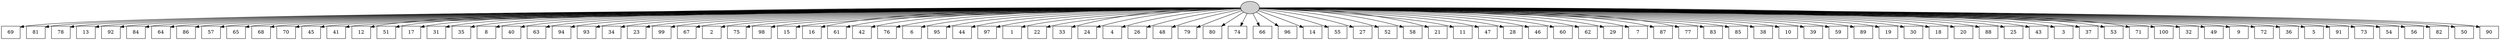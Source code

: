 digraph G {
0[style=filled, fillcolor=grey82, label=""];
1[shape=box,style=filled, fillcolor=white,label="69\n"];
2[shape=box,style=filled, fillcolor=white,label="81\n"];
3[shape=box,style=filled, fillcolor=white,label="78\n"];
4[shape=box,style=filled, fillcolor=white,label="13\n"];
5[shape=box,style=filled, fillcolor=white,label="92\n"];
6[shape=box,style=filled, fillcolor=white,label="84\n"];
7[shape=box,style=filled, fillcolor=white,label="64\n"];
8[shape=box,style=filled, fillcolor=white,label="86\n"];
9[shape=box,style=filled, fillcolor=white,label="57\n"];
10[shape=box,style=filled, fillcolor=white,label="65\n"];
11[shape=box,style=filled, fillcolor=white,label="68\n"];
12[shape=box,style=filled, fillcolor=white,label="70\n"];
13[shape=box,style=filled, fillcolor=white,label="45\n"];
14[shape=box,style=filled, fillcolor=white,label="41\n"];
15[shape=box,style=filled, fillcolor=white,label="12\n"];
16[shape=box,style=filled, fillcolor=white,label="51\n"];
17[shape=box,style=filled, fillcolor=white,label="17\n"];
18[shape=box,style=filled, fillcolor=white,label="31\n"];
19[shape=box,style=filled, fillcolor=white,label="35\n"];
20[shape=box,style=filled, fillcolor=white,label="8\n"];
21[shape=box,style=filled, fillcolor=white,label="40\n"];
22[shape=box,style=filled, fillcolor=white,label="63\n"];
23[shape=box,style=filled, fillcolor=white,label="94\n"];
24[shape=box,style=filled, fillcolor=white,label="93\n"];
25[shape=box,style=filled, fillcolor=white,label="34\n"];
26[shape=box,style=filled, fillcolor=white,label="23\n"];
27[shape=box,style=filled, fillcolor=white,label="99\n"];
28[shape=box,style=filled, fillcolor=white,label="67\n"];
29[shape=box,style=filled, fillcolor=white,label="2\n"];
30[shape=box,style=filled, fillcolor=white,label="75\n"];
31[shape=box,style=filled, fillcolor=white,label="98\n"];
32[shape=box,style=filled, fillcolor=white,label="15\n"];
33[shape=box,style=filled, fillcolor=white,label="16\n"];
34[shape=box,style=filled, fillcolor=white,label="61\n"];
35[shape=box,style=filled, fillcolor=white,label="42\n"];
36[shape=box,style=filled, fillcolor=white,label="76\n"];
37[shape=box,style=filled, fillcolor=white,label="6\n"];
38[shape=box,style=filled, fillcolor=white,label="95\n"];
39[shape=box,style=filled, fillcolor=white,label="44\n"];
40[shape=box,style=filled, fillcolor=white,label="97\n"];
41[shape=box,style=filled, fillcolor=white,label="1\n"];
42[shape=box,style=filled, fillcolor=white,label="22\n"];
43[shape=box,style=filled, fillcolor=white,label="33\n"];
44[shape=box,style=filled, fillcolor=white,label="24\n"];
45[shape=box,style=filled, fillcolor=white,label="4\n"];
46[shape=box,style=filled, fillcolor=white,label="26\n"];
47[shape=box,style=filled, fillcolor=white,label="48\n"];
48[shape=box,style=filled, fillcolor=white,label="79\n"];
49[shape=box,style=filled, fillcolor=white,label="80\n"];
50[shape=box,style=filled, fillcolor=white,label="74\n"];
51[shape=box,style=filled, fillcolor=white,label="66\n"];
52[shape=box,style=filled, fillcolor=white,label="96\n"];
53[shape=box,style=filled, fillcolor=white,label="14\n"];
54[shape=box,style=filled, fillcolor=white,label="55\n"];
55[shape=box,style=filled, fillcolor=white,label="27\n"];
56[shape=box,style=filled, fillcolor=white,label="52\n"];
57[shape=box,style=filled, fillcolor=white,label="58\n"];
58[shape=box,style=filled, fillcolor=white,label="21\n"];
59[shape=box,style=filled, fillcolor=white,label="11\n"];
60[shape=box,style=filled, fillcolor=white,label="47\n"];
61[shape=box,style=filled, fillcolor=white,label="28\n"];
62[shape=box,style=filled, fillcolor=white,label="46\n"];
63[shape=box,style=filled, fillcolor=white,label="60\n"];
64[shape=box,style=filled, fillcolor=white,label="62\n"];
65[shape=box,style=filled, fillcolor=white,label="29\n"];
66[shape=box,style=filled, fillcolor=white,label="7\n"];
67[shape=box,style=filled, fillcolor=white,label="87\n"];
68[shape=box,style=filled, fillcolor=white,label="77\n"];
69[shape=box,style=filled, fillcolor=white,label="83\n"];
70[shape=box,style=filled, fillcolor=white,label="85\n"];
71[shape=box,style=filled, fillcolor=white,label="38\n"];
72[shape=box,style=filled, fillcolor=white,label="10\n"];
73[shape=box,style=filled, fillcolor=white,label="39\n"];
74[shape=box,style=filled, fillcolor=white,label="59\n"];
75[shape=box,style=filled, fillcolor=white,label="89\n"];
76[shape=box,style=filled, fillcolor=white,label="19\n"];
77[shape=box,style=filled, fillcolor=white,label="30\n"];
78[shape=box,style=filled, fillcolor=white,label="18\n"];
79[shape=box,style=filled, fillcolor=white,label="20\n"];
80[shape=box,style=filled, fillcolor=white,label="88\n"];
81[shape=box,style=filled, fillcolor=white,label="25\n"];
82[shape=box,style=filled, fillcolor=white,label="43\n"];
83[shape=box,style=filled, fillcolor=white,label="3\n"];
84[shape=box,style=filled, fillcolor=white,label="37\n"];
85[shape=box,style=filled, fillcolor=white,label="53\n"];
86[shape=box,style=filled, fillcolor=white,label="71\n"];
87[shape=box,style=filled, fillcolor=white,label="100\n"];
88[shape=box,style=filled, fillcolor=white,label="32\n"];
89[shape=box,style=filled, fillcolor=white,label="49\n"];
90[shape=box,style=filled, fillcolor=white,label="9\n"];
91[shape=box,style=filled, fillcolor=white,label="72\n"];
92[shape=box,style=filled, fillcolor=white,label="36\n"];
93[shape=box,style=filled, fillcolor=white,label="5\n"];
94[shape=box,style=filled, fillcolor=white,label="91\n"];
95[shape=box,style=filled, fillcolor=white,label="73\n"];
96[shape=box,style=filled, fillcolor=white,label="54\n"];
97[shape=box,style=filled, fillcolor=white,label="56\n"];
98[shape=box,style=filled, fillcolor=white,label="82\n"];
99[shape=box,style=filled, fillcolor=white,label="50\n"];
100[shape=box,style=filled, fillcolor=white,label="90\n"];
0->1 ;
0->2 ;
0->3 ;
0->4 ;
0->5 ;
0->6 ;
0->7 ;
0->8 ;
0->9 ;
0->10 ;
0->11 ;
0->12 ;
0->13 ;
0->14 ;
0->15 ;
0->16 ;
0->17 ;
0->18 ;
0->19 ;
0->20 ;
0->21 ;
0->22 ;
0->23 ;
0->24 ;
0->25 ;
0->26 ;
0->27 ;
0->28 ;
0->29 ;
0->30 ;
0->31 ;
0->32 ;
0->33 ;
0->34 ;
0->35 ;
0->36 ;
0->37 ;
0->38 ;
0->39 ;
0->40 ;
0->41 ;
0->42 ;
0->43 ;
0->44 ;
0->45 ;
0->46 ;
0->47 ;
0->48 ;
0->49 ;
0->50 ;
0->51 ;
0->52 ;
0->53 ;
0->54 ;
0->55 ;
0->56 ;
0->57 ;
0->58 ;
0->59 ;
0->60 ;
0->61 ;
0->62 ;
0->63 ;
0->64 ;
0->65 ;
0->66 ;
0->67 ;
0->68 ;
0->69 ;
0->70 ;
0->71 ;
0->72 ;
0->73 ;
0->74 ;
0->75 ;
0->76 ;
0->77 ;
0->78 ;
0->79 ;
0->80 ;
0->81 ;
0->82 ;
0->83 ;
0->84 ;
0->85 ;
0->86 ;
0->87 ;
0->88 ;
0->89 ;
0->90 ;
0->91 ;
0->92 ;
0->93 ;
0->94 ;
0->95 ;
0->96 ;
0->97 ;
0->98 ;
0->99 ;
0->100 ;
}

